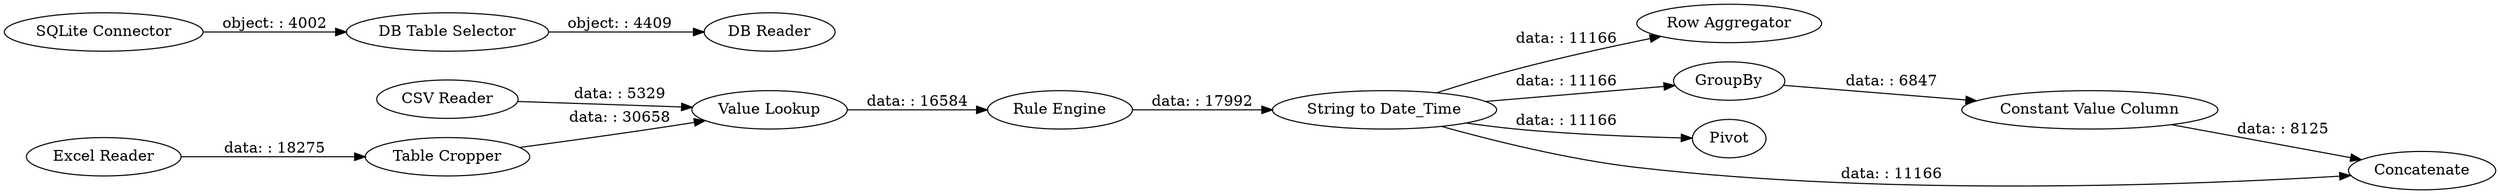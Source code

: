 digraph {
	"-8700271470488698285_266" [label="Table Cropper"]
	"-8700271470488698285_404" [label="DB Reader"]
	"-8700271470488698285_277" [label="Constant Value Column"]
	"-8700271470488698285_406" [label="SQLite Connector"]
	"-8700271470488698285_275" [label="Row Aggregator"]
	"-8700271470488698285_426" [label="Excel Reader"]
	"-8700271470488698285_276" [label=GroupBy]
	"-8700271470488698285_424" [label="CSV Reader"]
	"-8700271470488698285_273" [label="String to Date_Time"]
	"-8700271470488698285_271" [label="Value Lookup"]
	"-8700271470488698285_418" [label=Pivot]
	"-8700271470488698285_403" [label="DB Table Selector"]
	"-8700271470488698285_5" [label=Concatenate]
	"-8700271470488698285_272" [label="Rule Engine"]
	"-8700271470488698285_426" -> "-8700271470488698285_266" [label="data: : 18275"]
	"-8700271470488698285_276" -> "-8700271470488698285_277" [label="data: : 6847"]
	"-8700271470488698285_273" -> "-8700271470488698285_418" [label="data: : 11166"]
	"-8700271470488698285_424" -> "-8700271470488698285_271" [label="data: : 5329"]
	"-8700271470488698285_272" -> "-8700271470488698285_273" [label="data: : 17992"]
	"-8700271470488698285_273" -> "-8700271470488698285_276" [label="data: : 11166"]
	"-8700271470488698285_277" -> "-8700271470488698285_5" [label="data: : 8125"]
	"-8700271470488698285_271" -> "-8700271470488698285_272" [label="data: : 16584"]
	"-8700271470488698285_266" -> "-8700271470488698285_271" [label="data: : 30658"]
	"-8700271470488698285_406" -> "-8700271470488698285_403" [label="object: : 4002"]
	"-8700271470488698285_273" -> "-8700271470488698285_5" [label="data: : 11166"]
	"-8700271470488698285_403" -> "-8700271470488698285_404" [label="object: : 4409"]
	"-8700271470488698285_273" -> "-8700271470488698285_275" [label="data: : 11166"]
	rankdir=LR
}
